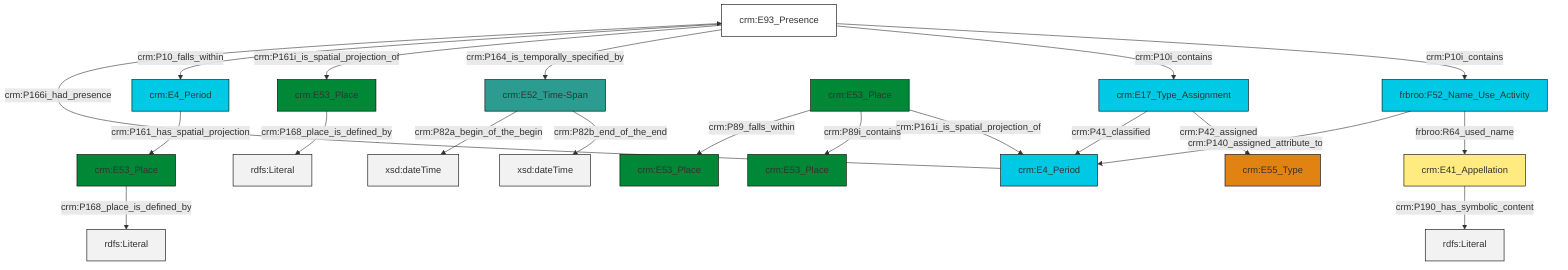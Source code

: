 graph TD
classDef Literal fill:#f2f2f2,stroke:#000000;
classDef CRM_Entity fill:#FFFFFF,stroke:#000000;
classDef Temporal_Entity fill:#00C9E6, stroke:#000000;
classDef Type fill:#E18312, stroke:#000000;
classDef Time-Span fill:#2C9C91, stroke:#000000;
classDef Appellation fill:#FFEB7F, stroke:#000000;
classDef Place fill:#008836, stroke:#000000;
classDef Persistent_Item fill:#B266B2, stroke:#000000;
classDef Conceptual_Object fill:#FFD700, stroke:#000000;
classDef Physical_Thing fill:#D2B48C, stroke:#000000;
classDef Actor fill:#f58aad, stroke:#000000;
classDef PC_Classes fill:#4ce600, stroke:#000000;
classDef Multi fill:#cccccc,stroke:#000000;

2["crm:E93_Presence"]:::CRM_Entity -->|crm:P10i_contains| 3["frbroo:F52_Name_Use_Activity"]:::Temporal_Entity
4["crm:E17_Type_Assignment"]:::Temporal_Entity -->|crm:P42_assigned| 5["crm:E55_Type"]:::Type
3["frbroo:F52_Name_Use_Activity"]:::Temporal_Entity -->|frbroo:R64_used_name| 0["crm:E41_Appellation"]:::Appellation
8["crm:E53_Place"]:::Place -->|crm:P168_place_is_defined_by| 9[rdfs:Literal]:::Literal
2["crm:E93_Presence"]:::CRM_Entity -->|crm:P10i_contains| 4["crm:E17_Type_Assignment"]:::Temporal_Entity
2["crm:E93_Presence"]:::CRM_Entity -->|crm:P164_is_temporally_specified_by| 6["crm:E52_Time-Span"]:::Time-Span
10["crm:E53_Place"]:::Place -->|crm:P161i_is_spatial_projection_of| 11["crm:E4_Period"]:::Temporal_Entity
12["crm:E53_Place"]:::Place -->|crm:P168_place_is_defined_by| 13[rdfs:Literal]:::Literal
2["crm:E93_Presence"]:::CRM_Entity -->|crm:P161i_is_spatial_projection_of| 8["crm:E53_Place"]:::Place
14["crm:E4_Period"]:::Temporal_Entity -->|crm:P161_has_spatial_projection| 12["crm:E53_Place"]:::Place
4["crm:E17_Type_Assignment"]:::Temporal_Entity -->|crm:P41_classified| 11["crm:E4_Period"]:::Temporal_Entity
2["crm:E93_Presence"]:::CRM_Entity -->|crm:P10_falls_within| 14["crm:E4_Period"]:::Temporal_Entity
6["crm:E52_Time-Span"]:::Time-Span -->|crm:P82b_end_of_the_end| 19[xsd:dateTime]:::Literal
11["crm:E4_Period"]:::Temporal_Entity -->|crm:P166i_had_presence| 2["crm:E93_Presence"]:::CRM_Entity
10["crm:E53_Place"]:::Place -->|crm:P89i_contains| 20["crm:E53_Place"]:::Place
0["crm:E41_Appellation"]:::Appellation -->|crm:P190_has_symbolic_content| 25[rdfs:Literal]:::Literal
10["crm:E53_Place"]:::Place -->|crm:P89_falls_within| 27["crm:E53_Place"]:::Place
3["frbroo:F52_Name_Use_Activity"]:::Temporal_Entity -->|crm:P140_assigned_attribute_to| 11["crm:E4_Period"]:::Temporal_Entity
6["crm:E52_Time-Span"]:::Time-Span -->|crm:P82a_begin_of_the_begin| 29[xsd:dateTime]:::Literal